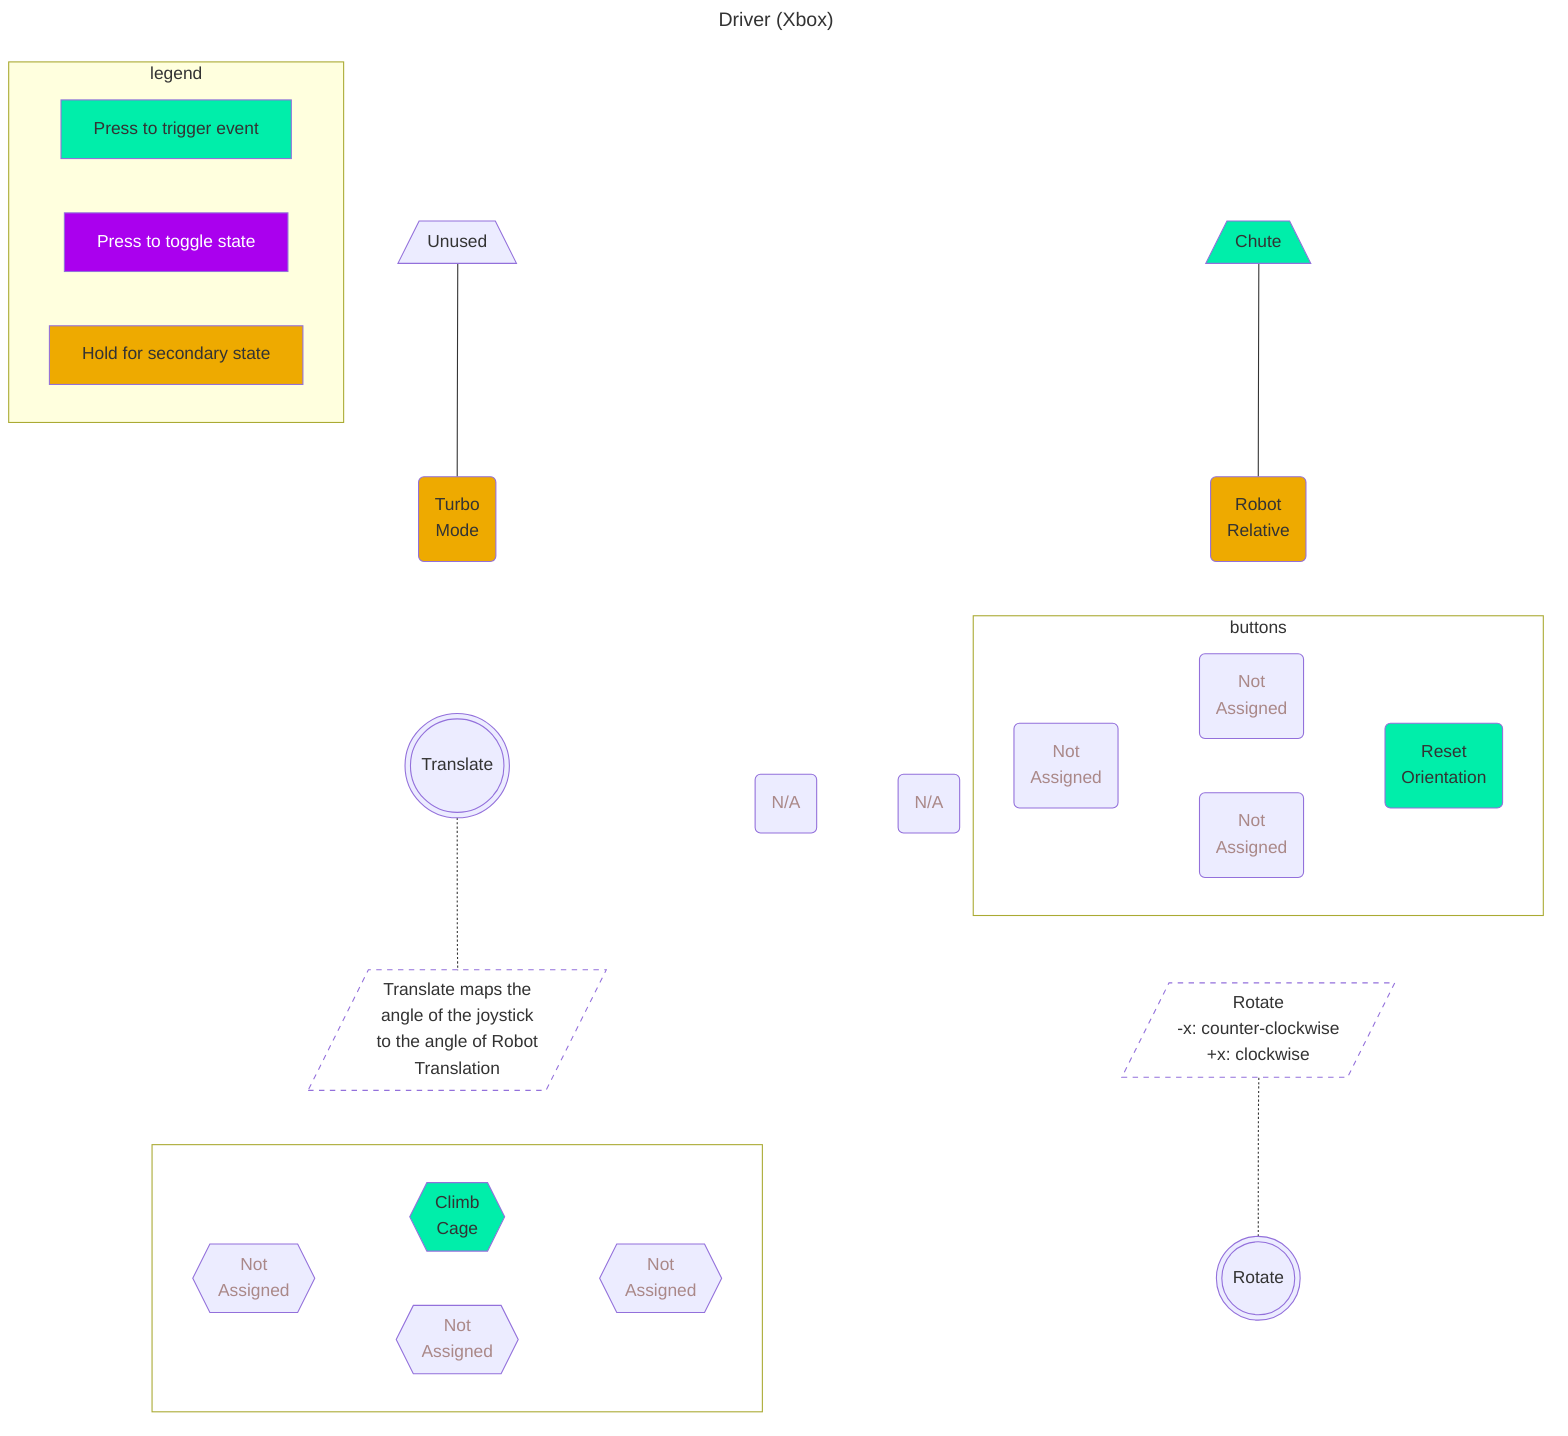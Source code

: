 ---
title: Driver (Xbox)
---
graph TB
    LT[/Unused\]
    NullTrigger:::hidden
    RT[/Chute\]:::clsPress

    LB("Turbo
        Mode"):::clsHold
    NullBumper:::hidden
    RB("Robot
        Relative"):::clsHold

    LJs(((Translate)))
    subgraph controls[ ]
        Start("N/A"):::na~~~Select("N/A"):::na
    end
    controls:::hidden
    subgraph buttons
        x("Not 
            Assigned"):::na
        y("Not 
            Assigned"):::na
        a("Not 
            Assigned"):::na
        b("Reset 
            Orientation"):::clsPress

        x~~~y~~~b
        x~~~a~~~b
    end
    buttons:::nobg
    

    LNoteLayer[/"Translate maps the
                angle of the joystick
                to the angle of Robot
                Translation"/]:::note
    MNoteLayer:::hidden
    RNoteLayer[/"Rotate
                -x: counter-clockwise
                +x: clockwise"/]:::note

    subgraph dpad[ ]
        dL{{"Not 
            Assigned"}}:::na
        dU{{"Climb
            Cage"}}:::clsPress
        dD{{"Not 
            Assigned"}}:::na
        dR{{"Not 
            Assigned"}}:::na

        dL~~~dU~~~dR
        %% dL---dR
    
        dL~~~dD~~~dR
    end
    dpad:::nobg
    NullBottom:::hidden
    RJs(((Rotate)))

    LT---LB~~~LJs-.-LNoteLayer~~~dpad
    NullTrigger~~~NullBumper
        NullBumper~~~controls~~~MNoteLayer
        MNoteLayer~~~NullBottom
    RT---RB~~~buttons~~~RNoteLayer-.-RJs

    subgraph legend
        press["Press to trigger event"]:::clsPress
        toggle["Press to toggle state"]:::clsToggle
        hold["Hold for secondary state"]:::clsHold
    end
classDef hidden display: none;
classDef na color: #a88
classDef note fill: #0000, stroke-dasharray: 5 5
classDef clsHold fill: #ea0
classDef clsToggle fill: #a0e, color: white
classDef clsPress fill: #0ea
classDef nobg fill: transparent